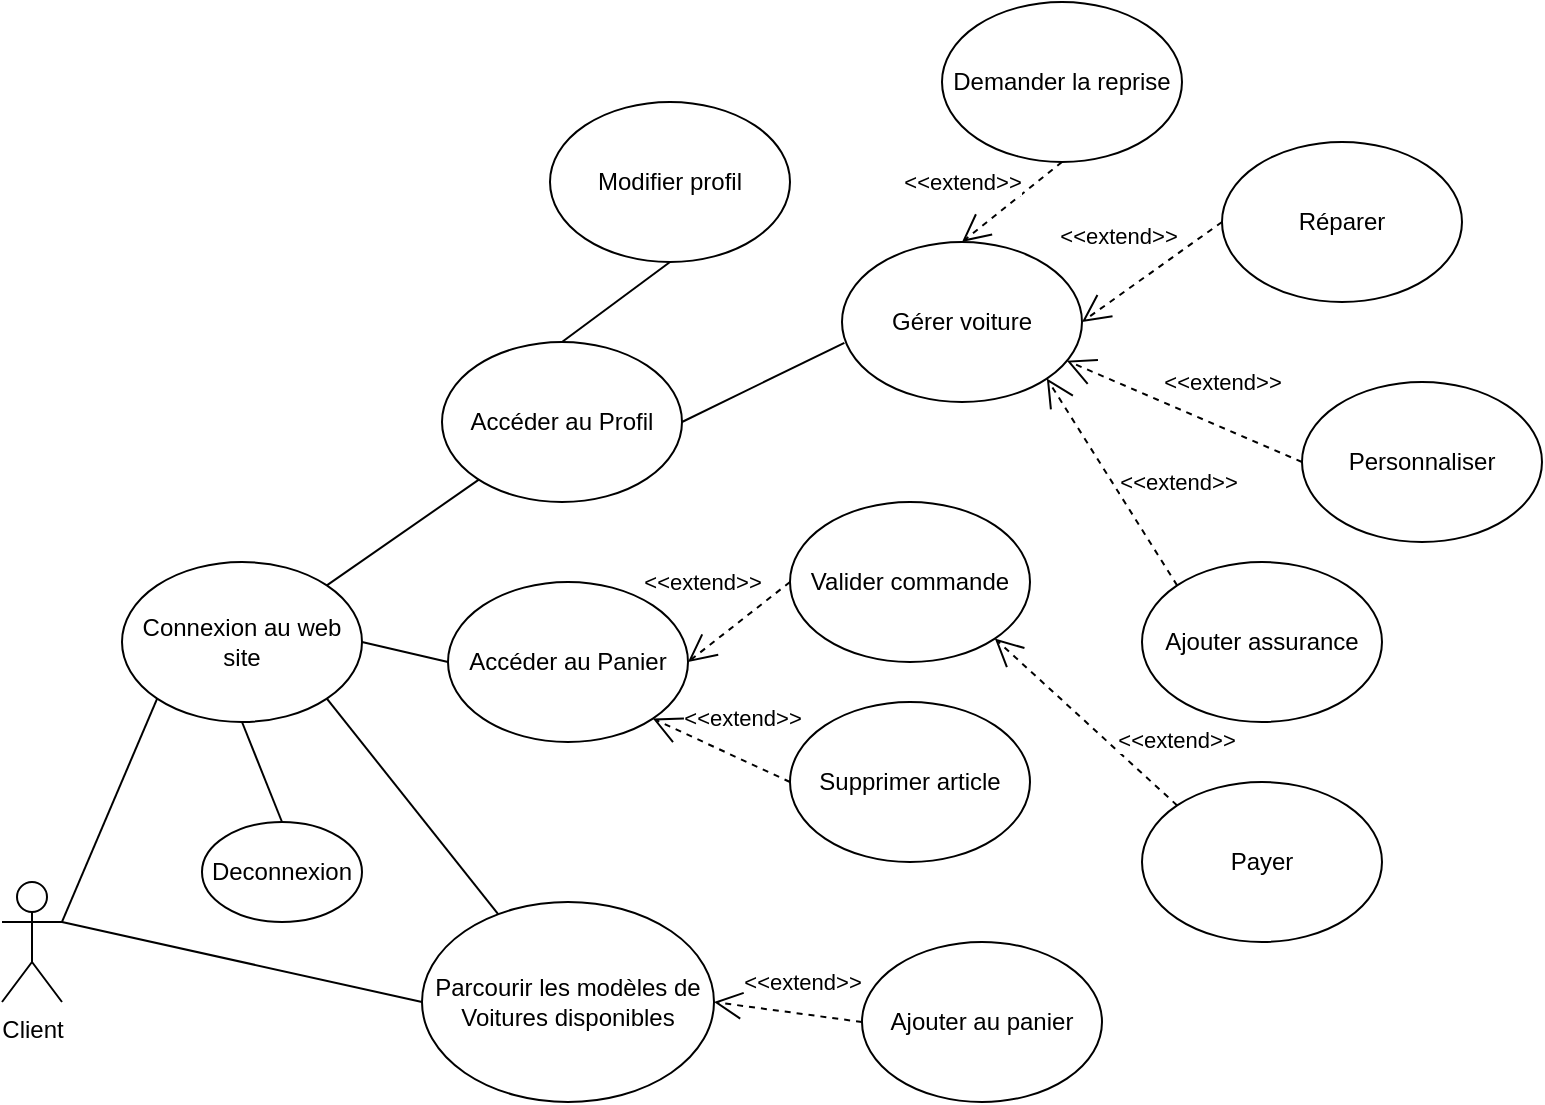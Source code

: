 <mxfile version="13.7.7" type="device"><diagram id="4_uYPmseXdtx2ynYrdza" name="Page-1"><mxGraphModel dx="1038" dy="1701" grid="1" gridSize="10" guides="1" tooltips="1" connect="1" arrows="1" fold="1" page="1" pageScale="1" pageWidth="827" pageHeight="1169" math="0" shadow="0"><root><mxCell id="0"/><mxCell id="1" parent="0"/><mxCell id="Rbwjjx2DKJHb_xcUKUMw-37" value="Client&lt;br&gt;" style="shape=umlActor;verticalLabelPosition=bottom;verticalAlign=top;html=1;outlineConnect=0;" vertex="1" parent="1"><mxGeometry x="20" y="350" width="30" height="60" as="geometry"/></mxCell><mxCell id="Rbwjjx2DKJHb_xcUKUMw-38" value="Connexion au web site" style="ellipse;whiteSpace=wrap;html=1;" vertex="1" parent="1"><mxGeometry x="80" y="190" width="120" height="80" as="geometry"/></mxCell><mxCell id="Rbwjjx2DKJHb_xcUKUMw-39" value="Deconnexion" style="ellipse;whiteSpace=wrap;html=1;" vertex="1" parent="1"><mxGeometry x="120" y="320" width="80" height="50" as="geometry"/></mxCell><mxCell id="Rbwjjx2DKJHb_xcUKUMw-40" value="Accéder au Profil" style="ellipse;whiteSpace=wrap;html=1;" vertex="1" parent="1"><mxGeometry x="240" y="80" width="120" height="80" as="geometry"/></mxCell><mxCell id="Rbwjjx2DKJHb_xcUKUMw-42" value="Accéder au Panier" style="ellipse;whiteSpace=wrap;html=1;" vertex="1" parent="1"><mxGeometry x="243" y="200" width="120" height="80" as="geometry"/></mxCell><mxCell id="Rbwjjx2DKJHb_xcUKUMw-43" value="Parcourir les modèles de Voitures disponibles" style="ellipse;whiteSpace=wrap;html=1;" vertex="1" parent="1"><mxGeometry x="230" y="360" width="146" height="100" as="geometry"/></mxCell><mxCell id="Rbwjjx2DKJHb_xcUKUMw-44" value="Ajouter au panier" style="ellipse;whiteSpace=wrap;html=1;" vertex="1" parent="1"><mxGeometry x="450" y="380" width="120" height="80" as="geometry"/></mxCell><mxCell id="Rbwjjx2DKJHb_xcUKUMw-46" value="Gérer voiture" style="ellipse;whiteSpace=wrap;html=1;" vertex="1" parent="1"><mxGeometry x="440" y="30" width="120" height="80" as="geometry"/></mxCell><mxCell id="Rbwjjx2DKJHb_xcUKUMw-57" value="&lt;span style=&quot;color: rgba(0 , 0 , 0 , 0) ; font-family: monospace ; font-size: 0px ; background-color: rgb(248 , 249 , 250)&quot;&gt;%3CmxGraphModel%3E%3Croot%3E%3CmxCell%20id%3D%220%22%2F%3E%3CmxCell%20id%3D%221%22%20parent%3D%220%22%2F%3E%3CmxCell%20id%3D%222%22%20value%3D%22%22%20style%3D%22endArrow%3Dnone%3Bhtml%3D1%3BstrokeColor%3D%23000000%3BexitX%3D1%3BexitY%3D0.333%3BexitDx%3D0%3BexitDy%3D0%3BexitPerimeter%3D0%3BentryX%3D0%3BentryY%3D1%3BentryDx%3D0%3BentryDy%3D0%3B%22%20edge%3D%221%22%20parent%3D%221%22%3E%3CmxGeometry%20relative%3D%221%22%20as%3D%22geometry%22%3E%3CmxPoint%20x%3D%2250%22%20y%3D%22290%22%20as%3D%22sourcePoint%22%2F%3E%3CmxPoint%20x%3D%2297.574%22%20y%3D%22258.284%22%20as%3D%22targetPoint%22%2F%3E%3C%2FmxGeometry%3E%3C%2FmxCell%3E%3C%2Froot%3E%3C%2FmxGraphModel%3E&lt;/span&gt;" style="endArrow=none;html=1;strokeColor=#000000;exitX=1;exitY=0.333;exitDx=0;exitDy=0;exitPerimeter=0;entryX=0;entryY=1;entryDx=0;entryDy=0;" edge="1" parent="1" source="Rbwjjx2DKJHb_xcUKUMw-37" target="Rbwjjx2DKJHb_xcUKUMw-38"><mxGeometry relative="1" as="geometry"><mxPoint x="430" y="380" as="sourcePoint"/><mxPoint x="590" y="380" as="targetPoint"/></mxGeometry></mxCell><mxCell id="Rbwjjx2DKJHb_xcUKUMw-62" value="Réparer" style="ellipse;whiteSpace=wrap;html=1;" vertex="1" parent="1"><mxGeometry x="630" y="-20" width="120" height="80" as="geometry"/></mxCell><mxCell id="Rbwjjx2DKJHb_xcUKUMw-63" value="" style="endArrow=none;html=1;strokeColor=#000000;entryX=0;entryY=0.5;entryDx=0;entryDy=0;" edge="1" parent="1" target="Rbwjjx2DKJHb_xcUKUMw-43"><mxGeometry relative="1" as="geometry"><mxPoint x="50" y="370" as="sourcePoint"/><mxPoint x="107.574" y="268.284" as="targetPoint"/></mxGeometry></mxCell><mxCell id="Rbwjjx2DKJHb_xcUKUMw-64" value="" style="endArrow=none;html=1;strokeColor=#000000;exitX=1;exitY=0;exitDx=0;exitDy=0;" edge="1" parent="1" source="Rbwjjx2DKJHb_xcUKUMw-38" target="Rbwjjx2DKJHb_xcUKUMw-40"><mxGeometry relative="1" as="geometry"><mxPoint x="70" y="310" as="sourcePoint"/><mxPoint x="117.574" y="278.284" as="targetPoint"/></mxGeometry></mxCell><mxCell id="Rbwjjx2DKJHb_xcUKUMw-65" value="" style="endArrow=none;html=1;strokeColor=#000000;exitX=1;exitY=0.5;exitDx=0;exitDy=0;entryX=0;entryY=0.5;entryDx=0;entryDy=0;" edge="1" parent="1" source="Rbwjjx2DKJHb_xcUKUMw-38" target="Rbwjjx2DKJHb_xcUKUMw-42"><mxGeometry relative="1" as="geometry"><mxPoint x="192.426" y="211.716" as="sourcePoint"/><mxPoint x="268.381" y="158.813" as="targetPoint"/></mxGeometry></mxCell><mxCell id="Rbwjjx2DKJHb_xcUKUMw-66" value="" style="endArrow=none;html=1;strokeColor=#000000;exitX=1;exitY=1;exitDx=0;exitDy=0;" edge="1" parent="1" source="Rbwjjx2DKJHb_xcUKUMw-38" target="Rbwjjx2DKJHb_xcUKUMw-43"><mxGeometry relative="1" as="geometry"><mxPoint x="210" y="240" as="sourcePoint"/><mxPoint x="304" y="240" as="targetPoint"/></mxGeometry></mxCell><mxCell id="Rbwjjx2DKJHb_xcUKUMw-67" value="&lt;span style=&quot;color: rgba(0 , 0 , 0 , 0) ; font-family: monospace ; font-size: 0px ; background-color: rgb(248 , 249 , 250)&quot;&gt;%3CmxGraphModel%3E%3Croot%3E%3CmxCell%20id%3D%220%22%2F%3E%3CmxCell%20id%3D%221%22%20parent%3D%220%22%2F%3E%3CmxCell%20id%3D%222%22%20value%3D%22%22%20style%3D%22endArrow%3Dnone%3Bhtml%3D1%3BstrokeColor%3D%23000000%3BexitX%3D1%3BexitY%3D0.333%3BexitDx%3D0%3BexitDy%3D0%3BexitPerimeter%3D0%3BentryX%3D0%3BentryY%3D1%3BentryDx%3D0%3BentryDy%3D0%3B%22%20edge%3D%221%22%20parent%3D%221%22%3E%3CmxGeometry%20relative%3D%221%22%20as%3D%22geometry%22%3E%3CmxPoint%20x%3D%2250%22%20y%3D%22290%22%20as%3D%22sourcePoint%22%2F%3E%3CmxPoint%20x%3D%2297.574%22%20y%3D%22258.284%22%20as%3D%22targetPoint%22%2F%3E%3C%2FmxGeometry%3E%3C%2FmxCell%3E%3C%2Froot%3E%3C%2FmxGraphModel%3E&lt;/span&gt;" style="endArrow=none;html=1;strokeColor=#000000;exitX=0.5;exitY=0;exitDx=0;exitDy=0;entryX=0.5;entryY=1;entryDx=0;entryDy=0;" edge="1" parent="1" source="Rbwjjx2DKJHb_xcUKUMw-39" target="Rbwjjx2DKJHb_xcUKUMw-38"><mxGeometry relative="1" as="geometry"><mxPoint x="60" y="380" as="sourcePoint"/><mxPoint x="107.574" y="268.284" as="targetPoint"/></mxGeometry></mxCell><mxCell id="Rbwjjx2DKJHb_xcUKUMw-68" value="Valider commande" style="ellipse;whiteSpace=wrap;html=1;" vertex="1" parent="1"><mxGeometry x="414" y="160" width="120" height="80" as="geometry"/></mxCell><mxCell id="Rbwjjx2DKJHb_xcUKUMw-70" value="&amp;lt;&amp;lt;extend&amp;gt;&amp;gt;" style="endArrow=open;endSize=12;dashed=1;html=1;exitX=0;exitY=0.5;exitDx=0;exitDy=0;entryX=1;entryY=0.5;entryDx=0;entryDy=0;" edge="1" parent="1" source="Rbwjjx2DKJHb_xcUKUMw-68" target="Rbwjjx2DKJHb_xcUKUMw-42"><mxGeometry x="0.068" y="-27" width="160" relative="1" as="geometry"><mxPoint x="424" y="350" as="sourcePoint"/><mxPoint x="364.619" y="384.645" as="targetPoint"/><Array as="points"/><mxPoint as="offset"/></mxGeometry></mxCell><mxCell id="Rbwjjx2DKJHb_xcUKUMw-71" value="Personnaliser" style="ellipse;whiteSpace=wrap;html=1;" vertex="1" parent="1"><mxGeometry x="670" y="100" width="120" height="80" as="geometry"/></mxCell><mxCell id="Rbwjjx2DKJHb_xcUKUMw-72" value="Ajouter assurance" style="ellipse;whiteSpace=wrap;html=1;" vertex="1" parent="1"><mxGeometry x="590" y="190" width="120" height="80" as="geometry"/></mxCell><mxCell id="Rbwjjx2DKJHb_xcUKUMw-73" value="&amp;lt;&amp;lt;extend&amp;gt;&amp;gt;" style="endArrow=open;endSize=12;dashed=1;html=1;exitX=0;exitY=0.5;exitDx=0;exitDy=0;entryX=1;entryY=0.5;entryDx=0;entryDy=0;" edge="1" parent="1" source="Rbwjjx2DKJHb_xcUKUMw-62" target="Rbwjjx2DKJHb_xcUKUMw-46"><mxGeometry x="0.077" y="-25" width="160" relative="1" as="geometry"><mxPoint x="450" y="80" as="sourcePoint"/><mxPoint x="370" y="130" as="targetPoint"/><Array as="points"/><mxPoint as="offset"/></mxGeometry></mxCell><mxCell id="Rbwjjx2DKJHb_xcUKUMw-74" value="&amp;lt;&amp;lt;extend&amp;gt;&amp;gt;" style="endArrow=open;endSize=12;dashed=1;html=1;exitX=0;exitY=0.5;exitDx=0;exitDy=0;entryX=0.937;entryY=0.742;entryDx=0;entryDy=0;entryPerimeter=0;" edge="1" parent="1" source="Rbwjjx2DKJHb_xcUKUMw-71" target="Rbwjjx2DKJHb_xcUKUMw-46"><mxGeometry x="-0.179" y="-21" width="160" relative="1" as="geometry"><mxPoint x="600" y="60" as="sourcePoint"/><mxPoint x="570" y="80" as="targetPoint"/><Array as="points"/><mxPoint as="offset"/></mxGeometry></mxCell><mxCell id="Rbwjjx2DKJHb_xcUKUMw-75" value="&amp;lt;&amp;lt;extend&amp;gt;&amp;gt;" style="endArrow=open;endSize=12;dashed=1;html=1;exitX=0;exitY=0;exitDx=0;exitDy=0;entryX=1;entryY=1;entryDx=0;entryDy=0;" edge="1" parent="1" source="Rbwjjx2DKJHb_xcUKUMw-72" target="Rbwjjx2DKJHb_xcUKUMw-46"><mxGeometry x="-0.284" y="-28" width="160" relative="1" as="geometry"><mxPoint x="680" y="150" as="sourcePoint"/><mxPoint x="562.44" y="99.36" as="targetPoint"/><Array as="points"/><mxPoint as="offset"/></mxGeometry></mxCell><mxCell id="Rbwjjx2DKJHb_xcUKUMw-76" value="Modifier profil" style="ellipse;whiteSpace=wrap;html=1;" vertex="1" parent="1"><mxGeometry x="294" y="-40" width="120" height="80" as="geometry"/></mxCell><mxCell id="Rbwjjx2DKJHb_xcUKUMw-77" value="" style="endArrow=none;html=1;strokeColor=#000000;exitX=0.5;exitY=0;exitDx=0;exitDy=0;entryX=0.5;entryY=1;entryDx=0;entryDy=0;" edge="1" parent="1" source="Rbwjjx2DKJHb_xcUKUMw-40" target="Rbwjjx2DKJHb_xcUKUMw-76"><mxGeometry relative="1" as="geometry"><mxPoint x="192.426" y="211.716" as="sourcePoint"/><mxPoint x="268.381" y="158.813" as="targetPoint"/></mxGeometry></mxCell><mxCell id="Rbwjjx2DKJHb_xcUKUMw-78" value="Supprimer article" style="ellipse;whiteSpace=wrap;html=1;" vertex="1" parent="1"><mxGeometry x="414" y="260" width="120" height="80" as="geometry"/></mxCell><mxCell id="Rbwjjx2DKJHb_xcUKUMw-80" value="&amp;lt;&amp;lt;extend&amp;gt;&amp;gt;" style="endArrow=open;endSize=12;dashed=1;html=1;exitX=0;exitY=0.5;exitDx=0;exitDy=0;entryX=1;entryY=0.5;entryDx=0;entryDy=0;" edge="1" parent="1" source="Rbwjjx2DKJHb_xcUKUMw-44" target="Rbwjjx2DKJHb_xcUKUMw-43"><mxGeometry x="-0.132" y="-16" width="160" relative="1" as="geometry"><mxPoint x="424" y="180" as="sourcePoint"/><mxPoint x="373" y="250" as="targetPoint"/><Array as="points"/><mxPoint as="offset"/></mxGeometry></mxCell><mxCell id="Rbwjjx2DKJHb_xcUKUMw-81" value="&amp;lt;&amp;lt;extend&amp;gt;&amp;gt;" style="endArrow=open;endSize=12;dashed=1;html=1;exitX=0;exitY=0.5;exitDx=0;exitDy=0;entryX=1;entryY=1;entryDx=0;entryDy=0;" edge="1" parent="1" source="Rbwjjx2DKJHb_xcUKUMw-78" target="Rbwjjx2DKJHb_xcUKUMw-42"><mxGeometry x="-0.071" y="-19" width="160" relative="1" as="geometry"><mxPoint x="424" y="210" as="sourcePoint"/><mxPoint x="373" y="250" as="targetPoint"/><Array as="points"/><mxPoint as="offset"/></mxGeometry></mxCell><mxCell id="Rbwjjx2DKJHb_xcUKUMw-82" value="" style="endArrow=none;html=1;strokeColor=#000000;exitX=1;exitY=0.5;exitDx=0;exitDy=0;entryX=0.01;entryY=0.63;entryDx=0;entryDy=0;entryPerimeter=0;" edge="1" parent="1" source="Rbwjjx2DKJHb_xcUKUMw-40" target="Rbwjjx2DKJHb_xcUKUMw-46"><mxGeometry relative="1" as="geometry"><mxPoint x="310" y="90" as="sourcePoint"/><mxPoint x="364" y="50" as="targetPoint"/></mxGeometry></mxCell><mxCell id="Rbwjjx2DKJHb_xcUKUMw-83" value="Demander la reprise" style="ellipse;whiteSpace=wrap;html=1;" vertex="1" parent="1"><mxGeometry x="490" y="-90" width="120" height="80" as="geometry"/></mxCell><mxCell id="Rbwjjx2DKJHb_xcUKUMw-84" value="&amp;lt;&amp;lt;extend&amp;gt;&amp;gt;" style="endArrow=open;endSize=12;dashed=1;html=1;entryX=0.5;entryY=0;entryDx=0;entryDy=0;exitX=0.5;exitY=1;exitDx=0;exitDy=0;" edge="1" parent="1" source="Rbwjjx2DKJHb_xcUKUMw-83" target="Rbwjjx2DKJHb_xcUKUMw-46"><mxGeometry x="0.415" y="-23" width="160" relative="1" as="geometry"><mxPoint x="640" y="30" as="sourcePoint"/><mxPoint x="570" y="80" as="targetPoint"/><Array as="points"/><mxPoint as="offset"/></mxGeometry></mxCell><mxCell id="Rbwjjx2DKJHb_xcUKUMw-85" value="Payer" style="ellipse;whiteSpace=wrap;html=1;" vertex="1" parent="1"><mxGeometry x="590" y="300" width="120" height="80" as="geometry"/></mxCell><mxCell id="Rbwjjx2DKJHb_xcUKUMw-86" value="&amp;lt;&amp;lt;extend&amp;gt;&amp;gt;" style="endArrow=open;endSize=12;dashed=1;html=1;exitX=0;exitY=0;exitDx=0;exitDy=0;entryX=1;entryY=1;entryDx=0;entryDy=0;" edge="1" parent="1" source="Rbwjjx2DKJHb_xcUKUMw-85" target="Rbwjjx2DKJHb_xcUKUMw-68"><mxGeometry x="-0.653" y="-23" width="160" relative="1" as="geometry"><mxPoint x="424" y="210" as="sourcePoint"/><mxPoint x="373" y="250" as="targetPoint"/><Array as="points"/><mxPoint y="-1" as="offset"/></mxGeometry></mxCell></root></mxGraphModel></diagram></mxfile>